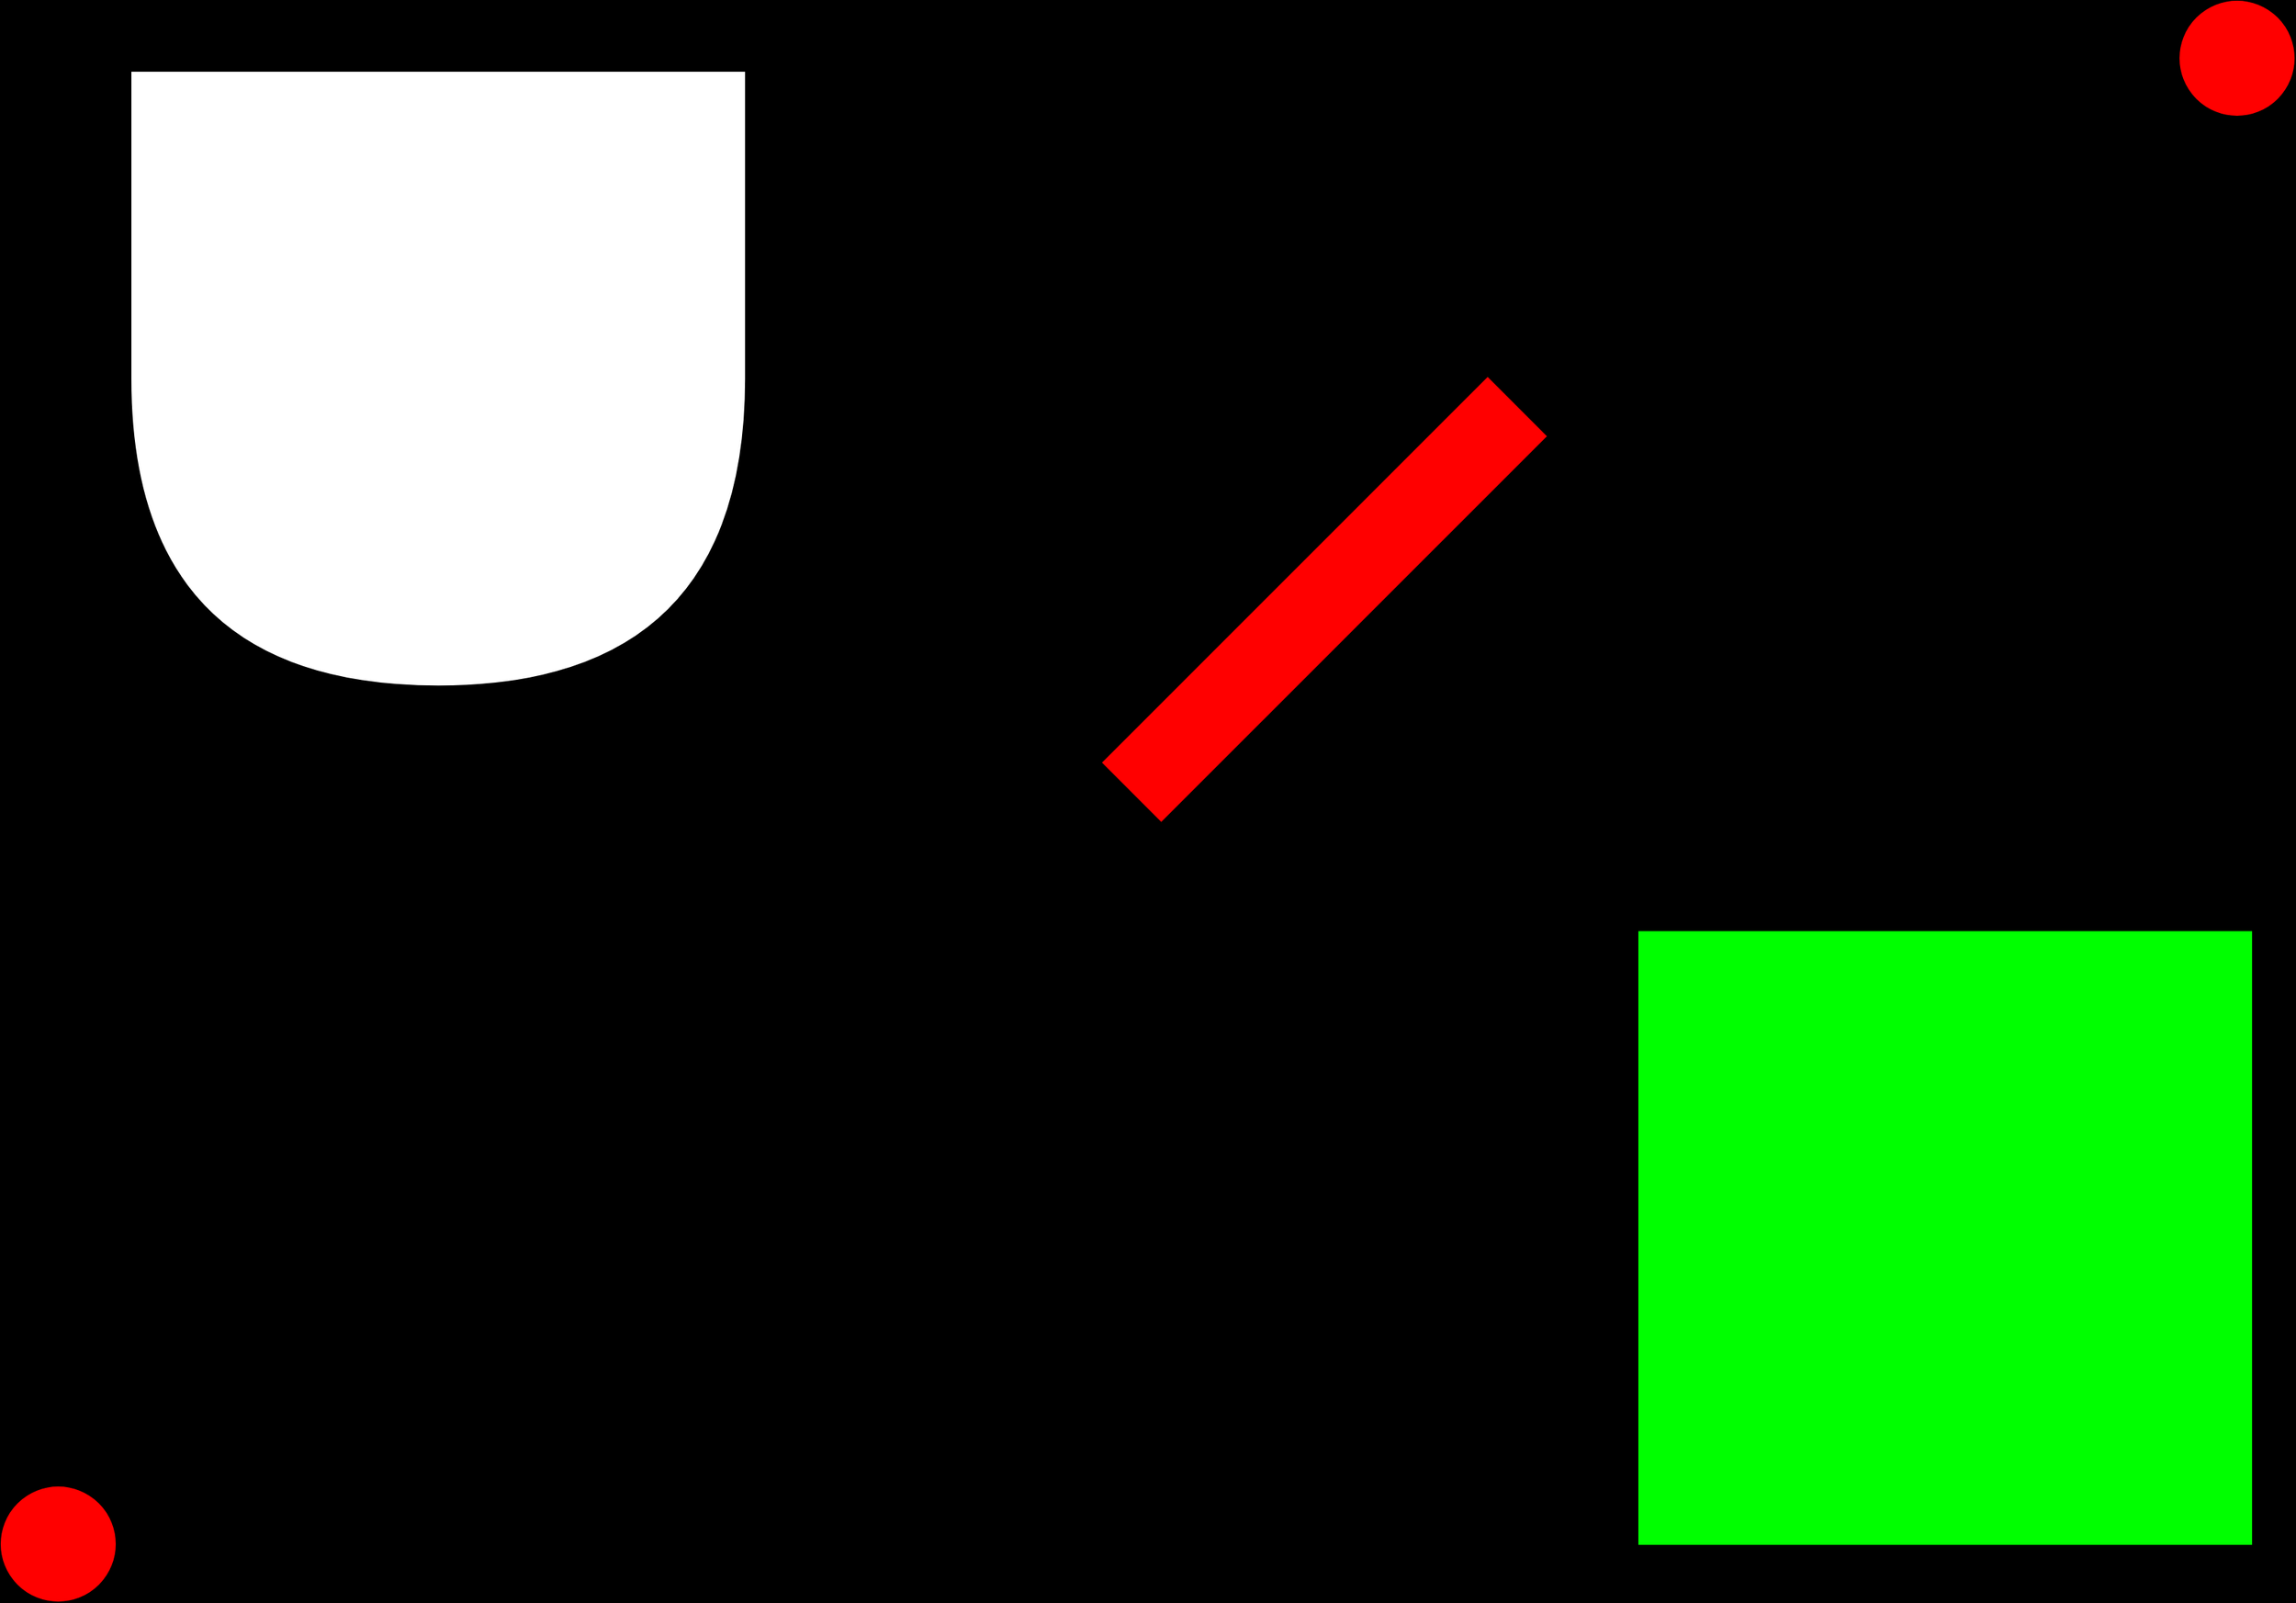 <mxfile version="24.8.4">
  <diagram name="Page-1" id="-5a_yTGB8BfFHetPTBox">
    <mxGraphModel dx="2467" dy="1403" grid="0" gridSize="10" guides="1" tooltips="1" connect="1" arrows="1" fold="1" page="1" pageScale="1" pageWidth="1654" pageHeight="1169" background="#000000" math="0" shadow="0">
      <root>
        <mxCell id="0" />
        <mxCell id="1" parent="0" />
        <mxCell id="wZONlhchvYYe9J__WkY0-4" value="" style="shape=delay;whiteSpace=wrap;html=1;rotation=90;" parent="1" vertex="1">
          <mxGeometry x="108" y="71" width="433.07" height="433.07" as="geometry" />
        </mxCell>
        <mxCell id="wZONlhchvYYe9J__WkY0-22" value="" style="rounded=0;whiteSpace=wrap;html=1;fillColor=#00FF00;" parent="1" vertex="1">
          <mxGeometry x="1169" y="676" width="433.07" height="433.07" as="geometry" />
        </mxCell>
        <mxCell id="PgtVWtilIE-5q3GnIlGc-1" value="" style="rounded=0;whiteSpace=wrap;html=1;rotation=-45;fillColor=#ff0000;" vertex="1" parent="1">
          <mxGeometry x="756" y="413" width="385" height="60" as="geometry" />
        </mxCell>
        <mxCell id="PgtVWtilIE-5q3GnIlGc-2" value="" style="ellipse;whiteSpace=wrap;html=1;aspect=fixed;fillColor=#ff0000;strokeColor=#ff0000;" vertex="1" parent="1">
          <mxGeometry x="17" y="1068" width="80" height="80" as="geometry" />
        </mxCell>
        <mxCell id="PgtVWtilIE-5q3GnIlGc-4" value="" style="ellipse;whiteSpace=wrap;html=1;aspect=fixed;fillColor=#ff0000;strokeColor=#ff0000;" vertex="1" parent="1">
          <mxGeometry x="1551" y="22" width="80" height="80" as="geometry" />
        </mxCell>
      </root>
    </mxGraphModel>
  </diagram>
</mxfile>
